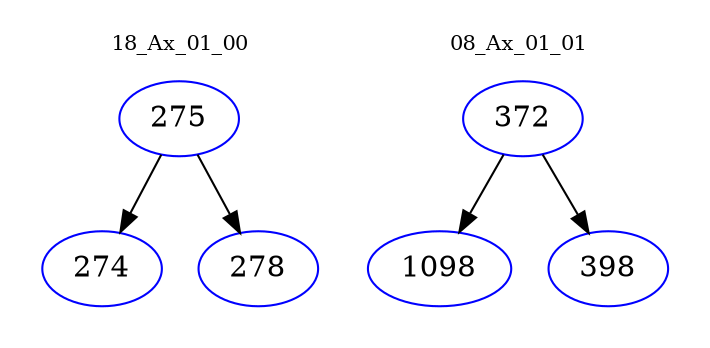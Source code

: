 digraph{
subgraph cluster_0 {
color = white
label = "18_Ax_01_00";
fontsize=10;
T0_275 [label="275", color="blue"]
T0_275 -> T0_274 [color="black"]
T0_274 [label="274", color="blue"]
T0_275 -> T0_278 [color="black"]
T0_278 [label="278", color="blue"]
}
subgraph cluster_1 {
color = white
label = "08_Ax_01_01";
fontsize=10;
T1_372 [label="372", color="blue"]
T1_372 -> T1_1098 [color="black"]
T1_1098 [label="1098", color="blue"]
T1_372 -> T1_398 [color="black"]
T1_398 [label="398", color="blue"]
}
}
